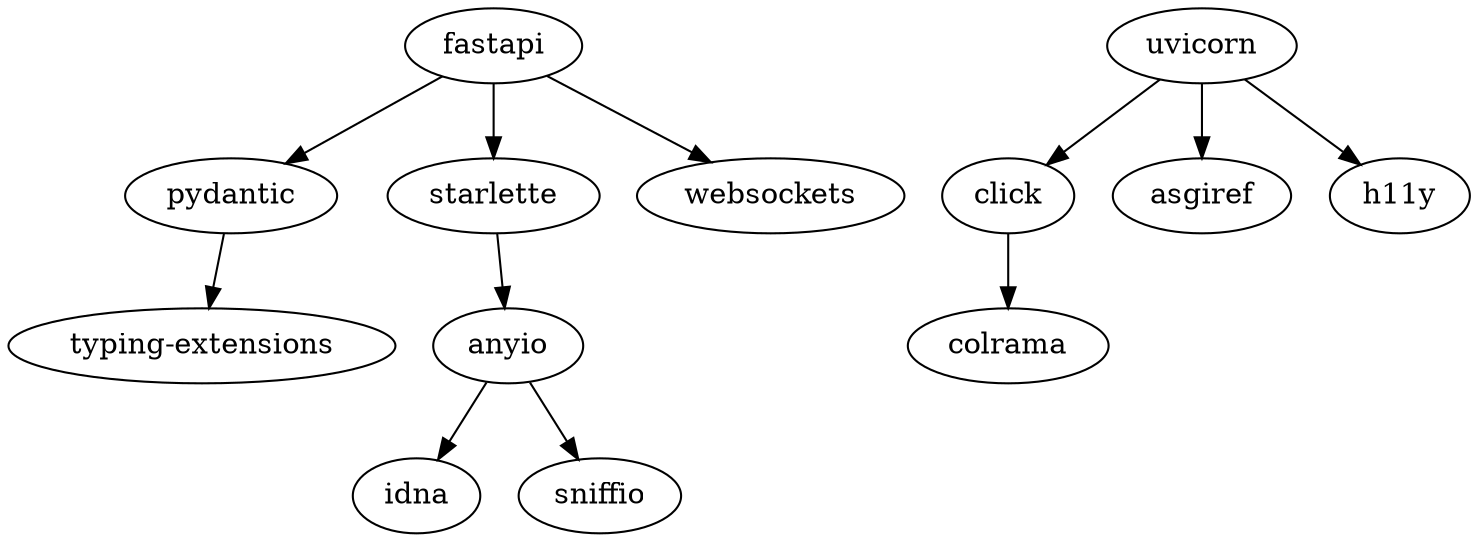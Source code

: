 digraph {
    anyio -> idna
    anyio -> sniffio
    click -> colrama
    fastapi->pydantic
    fastapi->starlette
    pydantic -> "typing-extensions"
    starlette->anyio
    uvicorn->asgiref
    uvicorn->click
    uvicorn->h11y
    fastapi->websockets
}